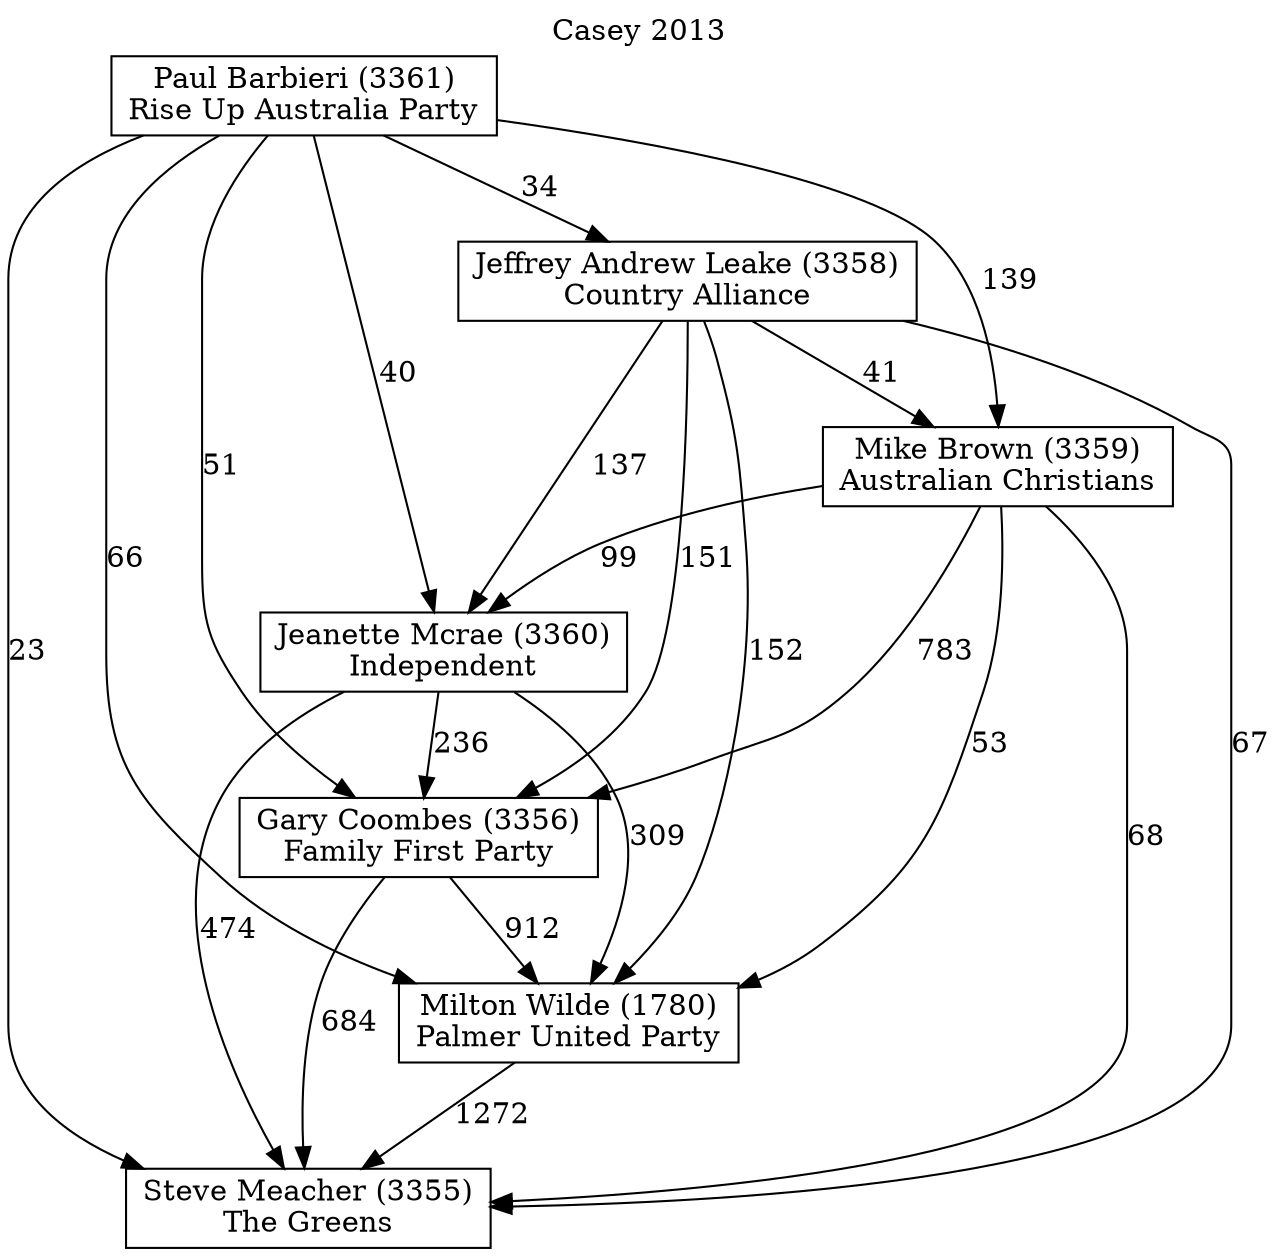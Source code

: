 // House preference flow
digraph "Steve Meacher (3355)_Casey_2013" {
	graph [label="Casey 2013" labelloc=t]
	node [shape=box]
	"Steve Meacher (3355)" [label="Steve Meacher (3355)
The Greens"]
	"Milton Wilde (1780)" [label="Milton Wilde (1780)
Palmer United Party"]
	"Gary Coombes (3356)" [label="Gary Coombes (3356)
Family First Party"]
	"Jeanette Mcrae (3360)" [label="Jeanette Mcrae (3360)
Independent"]
	"Mike Brown (3359)" [label="Mike Brown (3359)
Australian Christians"]
	"Jeffrey Andrew Leake (3358)" [label="Jeffrey Andrew Leake (3358)
Country Alliance"]
	"Paul Barbieri (3361)" [label="Paul Barbieri (3361)
Rise Up Australia Party"]
	"Steve Meacher (3355)" [label="Steve Meacher (3355)
The Greens"]
	"Gary Coombes (3356)" [label="Gary Coombes (3356)
Family First Party"]
	"Jeanette Mcrae (3360)" [label="Jeanette Mcrae (3360)
Independent"]
	"Mike Brown (3359)" [label="Mike Brown (3359)
Australian Christians"]
	"Jeffrey Andrew Leake (3358)" [label="Jeffrey Andrew Leake (3358)
Country Alliance"]
	"Paul Barbieri (3361)" [label="Paul Barbieri (3361)
Rise Up Australia Party"]
	"Steve Meacher (3355)" [label="Steve Meacher (3355)
The Greens"]
	"Jeanette Mcrae (3360)" [label="Jeanette Mcrae (3360)
Independent"]
	"Mike Brown (3359)" [label="Mike Brown (3359)
Australian Christians"]
	"Jeffrey Andrew Leake (3358)" [label="Jeffrey Andrew Leake (3358)
Country Alliance"]
	"Paul Barbieri (3361)" [label="Paul Barbieri (3361)
Rise Up Australia Party"]
	"Steve Meacher (3355)" [label="Steve Meacher (3355)
The Greens"]
	"Mike Brown (3359)" [label="Mike Brown (3359)
Australian Christians"]
	"Jeffrey Andrew Leake (3358)" [label="Jeffrey Andrew Leake (3358)
Country Alliance"]
	"Paul Barbieri (3361)" [label="Paul Barbieri (3361)
Rise Up Australia Party"]
	"Steve Meacher (3355)" [label="Steve Meacher (3355)
The Greens"]
	"Jeffrey Andrew Leake (3358)" [label="Jeffrey Andrew Leake (3358)
Country Alliance"]
	"Paul Barbieri (3361)" [label="Paul Barbieri (3361)
Rise Up Australia Party"]
	"Steve Meacher (3355)" [label="Steve Meacher (3355)
The Greens"]
	"Paul Barbieri (3361)" [label="Paul Barbieri (3361)
Rise Up Australia Party"]
	"Paul Barbieri (3361)" [label="Paul Barbieri (3361)
Rise Up Australia Party"]
	"Jeffrey Andrew Leake (3358)" [label="Jeffrey Andrew Leake (3358)
Country Alliance"]
	"Paul Barbieri (3361)" [label="Paul Barbieri (3361)
Rise Up Australia Party"]
	"Paul Barbieri (3361)" [label="Paul Barbieri (3361)
Rise Up Australia Party"]
	"Mike Brown (3359)" [label="Mike Brown (3359)
Australian Christians"]
	"Jeffrey Andrew Leake (3358)" [label="Jeffrey Andrew Leake (3358)
Country Alliance"]
	"Paul Barbieri (3361)" [label="Paul Barbieri (3361)
Rise Up Australia Party"]
	"Mike Brown (3359)" [label="Mike Brown (3359)
Australian Christians"]
	"Paul Barbieri (3361)" [label="Paul Barbieri (3361)
Rise Up Australia Party"]
	"Paul Barbieri (3361)" [label="Paul Barbieri (3361)
Rise Up Australia Party"]
	"Jeffrey Andrew Leake (3358)" [label="Jeffrey Andrew Leake (3358)
Country Alliance"]
	"Paul Barbieri (3361)" [label="Paul Barbieri (3361)
Rise Up Australia Party"]
	"Paul Barbieri (3361)" [label="Paul Barbieri (3361)
Rise Up Australia Party"]
	"Jeanette Mcrae (3360)" [label="Jeanette Mcrae (3360)
Independent"]
	"Mike Brown (3359)" [label="Mike Brown (3359)
Australian Christians"]
	"Jeffrey Andrew Leake (3358)" [label="Jeffrey Andrew Leake (3358)
Country Alliance"]
	"Paul Barbieri (3361)" [label="Paul Barbieri (3361)
Rise Up Australia Party"]
	"Jeanette Mcrae (3360)" [label="Jeanette Mcrae (3360)
Independent"]
	"Jeffrey Andrew Leake (3358)" [label="Jeffrey Andrew Leake (3358)
Country Alliance"]
	"Paul Barbieri (3361)" [label="Paul Barbieri (3361)
Rise Up Australia Party"]
	"Jeanette Mcrae (3360)" [label="Jeanette Mcrae (3360)
Independent"]
	"Paul Barbieri (3361)" [label="Paul Barbieri (3361)
Rise Up Australia Party"]
	"Paul Barbieri (3361)" [label="Paul Barbieri (3361)
Rise Up Australia Party"]
	"Jeffrey Andrew Leake (3358)" [label="Jeffrey Andrew Leake (3358)
Country Alliance"]
	"Paul Barbieri (3361)" [label="Paul Barbieri (3361)
Rise Up Australia Party"]
	"Paul Barbieri (3361)" [label="Paul Barbieri (3361)
Rise Up Australia Party"]
	"Mike Brown (3359)" [label="Mike Brown (3359)
Australian Christians"]
	"Jeffrey Andrew Leake (3358)" [label="Jeffrey Andrew Leake (3358)
Country Alliance"]
	"Paul Barbieri (3361)" [label="Paul Barbieri (3361)
Rise Up Australia Party"]
	"Mike Brown (3359)" [label="Mike Brown (3359)
Australian Christians"]
	"Paul Barbieri (3361)" [label="Paul Barbieri (3361)
Rise Up Australia Party"]
	"Paul Barbieri (3361)" [label="Paul Barbieri (3361)
Rise Up Australia Party"]
	"Jeffrey Andrew Leake (3358)" [label="Jeffrey Andrew Leake (3358)
Country Alliance"]
	"Paul Barbieri (3361)" [label="Paul Barbieri (3361)
Rise Up Australia Party"]
	"Paul Barbieri (3361)" [label="Paul Barbieri (3361)
Rise Up Australia Party"]
	"Gary Coombes (3356)" [label="Gary Coombes (3356)
Family First Party"]
	"Jeanette Mcrae (3360)" [label="Jeanette Mcrae (3360)
Independent"]
	"Mike Brown (3359)" [label="Mike Brown (3359)
Australian Christians"]
	"Jeffrey Andrew Leake (3358)" [label="Jeffrey Andrew Leake (3358)
Country Alliance"]
	"Paul Barbieri (3361)" [label="Paul Barbieri (3361)
Rise Up Australia Party"]
	"Gary Coombes (3356)" [label="Gary Coombes (3356)
Family First Party"]
	"Mike Brown (3359)" [label="Mike Brown (3359)
Australian Christians"]
	"Jeffrey Andrew Leake (3358)" [label="Jeffrey Andrew Leake (3358)
Country Alliance"]
	"Paul Barbieri (3361)" [label="Paul Barbieri (3361)
Rise Up Australia Party"]
	"Gary Coombes (3356)" [label="Gary Coombes (3356)
Family First Party"]
	"Jeffrey Andrew Leake (3358)" [label="Jeffrey Andrew Leake (3358)
Country Alliance"]
	"Paul Barbieri (3361)" [label="Paul Barbieri (3361)
Rise Up Australia Party"]
	"Gary Coombes (3356)" [label="Gary Coombes (3356)
Family First Party"]
	"Paul Barbieri (3361)" [label="Paul Barbieri (3361)
Rise Up Australia Party"]
	"Paul Barbieri (3361)" [label="Paul Barbieri (3361)
Rise Up Australia Party"]
	"Jeffrey Andrew Leake (3358)" [label="Jeffrey Andrew Leake (3358)
Country Alliance"]
	"Paul Barbieri (3361)" [label="Paul Barbieri (3361)
Rise Up Australia Party"]
	"Paul Barbieri (3361)" [label="Paul Barbieri (3361)
Rise Up Australia Party"]
	"Mike Brown (3359)" [label="Mike Brown (3359)
Australian Christians"]
	"Jeffrey Andrew Leake (3358)" [label="Jeffrey Andrew Leake (3358)
Country Alliance"]
	"Paul Barbieri (3361)" [label="Paul Barbieri (3361)
Rise Up Australia Party"]
	"Mike Brown (3359)" [label="Mike Brown (3359)
Australian Christians"]
	"Paul Barbieri (3361)" [label="Paul Barbieri (3361)
Rise Up Australia Party"]
	"Paul Barbieri (3361)" [label="Paul Barbieri (3361)
Rise Up Australia Party"]
	"Jeffrey Andrew Leake (3358)" [label="Jeffrey Andrew Leake (3358)
Country Alliance"]
	"Paul Barbieri (3361)" [label="Paul Barbieri (3361)
Rise Up Australia Party"]
	"Paul Barbieri (3361)" [label="Paul Barbieri (3361)
Rise Up Australia Party"]
	"Jeanette Mcrae (3360)" [label="Jeanette Mcrae (3360)
Independent"]
	"Mike Brown (3359)" [label="Mike Brown (3359)
Australian Christians"]
	"Jeffrey Andrew Leake (3358)" [label="Jeffrey Andrew Leake (3358)
Country Alliance"]
	"Paul Barbieri (3361)" [label="Paul Barbieri (3361)
Rise Up Australia Party"]
	"Jeanette Mcrae (3360)" [label="Jeanette Mcrae (3360)
Independent"]
	"Jeffrey Andrew Leake (3358)" [label="Jeffrey Andrew Leake (3358)
Country Alliance"]
	"Paul Barbieri (3361)" [label="Paul Barbieri (3361)
Rise Up Australia Party"]
	"Jeanette Mcrae (3360)" [label="Jeanette Mcrae (3360)
Independent"]
	"Paul Barbieri (3361)" [label="Paul Barbieri (3361)
Rise Up Australia Party"]
	"Paul Barbieri (3361)" [label="Paul Barbieri (3361)
Rise Up Australia Party"]
	"Jeffrey Andrew Leake (3358)" [label="Jeffrey Andrew Leake (3358)
Country Alliance"]
	"Paul Barbieri (3361)" [label="Paul Barbieri (3361)
Rise Up Australia Party"]
	"Paul Barbieri (3361)" [label="Paul Barbieri (3361)
Rise Up Australia Party"]
	"Mike Brown (3359)" [label="Mike Brown (3359)
Australian Christians"]
	"Jeffrey Andrew Leake (3358)" [label="Jeffrey Andrew Leake (3358)
Country Alliance"]
	"Paul Barbieri (3361)" [label="Paul Barbieri (3361)
Rise Up Australia Party"]
	"Mike Brown (3359)" [label="Mike Brown (3359)
Australian Christians"]
	"Paul Barbieri (3361)" [label="Paul Barbieri (3361)
Rise Up Australia Party"]
	"Paul Barbieri (3361)" [label="Paul Barbieri (3361)
Rise Up Australia Party"]
	"Jeffrey Andrew Leake (3358)" [label="Jeffrey Andrew Leake (3358)
Country Alliance"]
	"Paul Barbieri (3361)" [label="Paul Barbieri (3361)
Rise Up Australia Party"]
	"Paul Barbieri (3361)" [label="Paul Barbieri (3361)
Rise Up Australia Party"]
	"Milton Wilde (1780)" [label="Milton Wilde (1780)
Palmer United Party"]
	"Gary Coombes (3356)" [label="Gary Coombes (3356)
Family First Party"]
	"Jeanette Mcrae (3360)" [label="Jeanette Mcrae (3360)
Independent"]
	"Mike Brown (3359)" [label="Mike Brown (3359)
Australian Christians"]
	"Jeffrey Andrew Leake (3358)" [label="Jeffrey Andrew Leake (3358)
Country Alliance"]
	"Paul Barbieri (3361)" [label="Paul Barbieri (3361)
Rise Up Australia Party"]
	"Milton Wilde (1780)" [label="Milton Wilde (1780)
Palmer United Party"]
	"Jeanette Mcrae (3360)" [label="Jeanette Mcrae (3360)
Independent"]
	"Mike Brown (3359)" [label="Mike Brown (3359)
Australian Christians"]
	"Jeffrey Andrew Leake (3358)" [label="Jeffrey Andrew Leake (3358)
Country Alliance"]
	"Paul Barbieri (3361)" [label="Paul Barbieri (3361)
Rise Up Australia Party"]
	"Milton Wilde (1780)" [label="Milton Wilde (1780)
Palmer United Party"]
	"Mike Brown (3359)" [label="Mike Brown (3359)
Australian Christians"]
	"Jeffrey Andrew Leake (3358)" [label="Jeffrey Andrew Leake (3358)
Country Alliance"]
	"Paul Barbieri (3361)" [label="Paul Barbieri (3361)
Rise Up Australia Party"]
	"Milton Wilde (1780)" [label="Milton Wilde (1780)
Palmer United Party"]
	"Jeffrey Andrew Leake (3358)" [label="Jeffrey Andrew Leake (3358)
Country Alliance"]
	"Paul Barbieri (3361)" [label="Paul Barbieri (3361)
Rise Up Australia Party"]
	"Milton Wilde (1780)" [label="Milton Wilde (1780)
Palmer United Party"]
	"Paul Barbieri (3361)" [label="Paul Barbieri (3361)
Rise Up Australia Party"]
	"Paul Barbieri (3361)" [label="Paul Barbieri (3361)
Rise Up Australia Party"]
	"Jeffrey Andrew Leake (3358)" [label="Jeffrey Andrew Leake (3358)
Country Alliance"]
	"Paul Barbieri (3361)" [label="Paul Barbieri (3361)
Rise Up Australia Party"]
	"Paul Barbieri (3361)" [label="Paul Barbieri (3361)
Rise Up Australia Party"]
	"Mike Brown (3359)" [label="Mike Brown (3359)
Australian Christians"]
	"Jeffrey Andrew Leake (3358)" [label="Jeffrey Andrew Leake (3358)
Country Alliance"]
	"Paul Barbieri (3361)" [label="Paul Barbieri (3361)
Rise Up Australia Party"]
	"Mike Brown (3359)" [label="Mike Brown (3359)
Australian Christians"]
	"Paul Barbieri (3361)" [label="Paul Barbieri (3361)
Rise Up Australia Party"]
	"Paul Barbieri (3361)" [label="Paul Barbieri (3361)
Rise Up Australia Party"]
	"Jeffrey Andrew Leake (3358)" [label="Jeffrey Andrew Leake (3358)
Country Alliance"]
	"Paul Barbieri (3361)" [label="Paul Barbieri (3361)
Rise Up Australia Party"]
	"Paul Barbieri (3361)" [label="Paul Barbieri (3361)
Rise Up Australia Party"]
	"Jeanette Mcrae (3360)" [label="Jeanette Mcrae (3360)
Independent"]
	"Mike Brown (3359)" [label="Mike Brown (3359)
Australian Christians"]
	"Jeffrey Andrew Leake (3358)" [label="Jeffrey Andrew Leake (3358)
Country Alliance"]
	"Paul Barbieri (3361)" [label="Paul Barbieri (3361)
Rise Up Australia Party"]
	"Jeanette Mcrae (3360)" [label="Jeanette Mcrae (3360)
Independent"]
	"Jeffrey Andrew Leake (3358)" [label="Jeffrey Andrew Leake (3358)
Country Alliance"]
	"Paul Barbieri (3361)" [label="Paul Barbieri (3361)
Rise Up Australia Party"]
	"Jeanette Mcrae (3360)" [label="Jeanette Mcrae (3360)
Independent"]
	"Paul Barbieri (3361)" [label="Paul Barbieri (3361)
Rise Up Australia Party"]
	"Paul Barbieri (3361)" [label="Paul Barbieri (3361)
Rise Up Australia Party"]
	"Jeffrey Andrew Leake (3358)" [label="Jeffrey Andrew Leake (3358)
Country Alliance"]
	"Paul Barbieri (3361)" [label="Paul Barbieri (3361)
Rise Up Australia Party"]
	"Paul Barbieri (3361)" [label="Paul Barbieri (3361)
Rise Up Australia Party"]
	"Mike Brown (3359)" [label="Mike Brown (3359)
Australian Christians"]
	"Jeffrey Andrew Leake (3358)" [label="Jeffrey Andrew Leake (3358)
Country Alliance"]
	"Paul Barbieri (3361)" [label="Paul Barbieri (3361)
Rise Up Australia Party"]
	"Mike Brown (3359)" [label="Mike Brown (3359)
Australian Christians"]
	"Paul Barbieri (3361)" [label="Paul Barbieri (3361)
Rise Up Australia Party"]
	"Paul Barbieri (3361)" [label="Paul Barbieri (3361)
Rise Up Australia Party"]
	"Jeffrey Andrew Leake (3358)" [label="Jeffrey Andrew Leake (3358)
Country Alliance"]
	"Paul Barbieri (3361)" [label="Paul Barbieri (3361)
Rise Up Australia Party"]
	"Paul Barbieri (3361)" [label="Paul Barbieri (3361)
Rise Up Australia Party"]
	"Gary Coombes (3356)" [label="Gary Coombes (3356)
Family First Party"]
	"Jeanette Mcrae (3360)" [label="Jeanette Mcrae (3360)
Independent"]
	"Mike Brown (3359)" [label="Mike Brown (3359)
Australian Christians"]
	"Jeffrey Andrew Leake (3358)" [label="Jeffrey Andrew Leake (3358)
Country Alliance"]
	"Paul Barbieri (3361)" [label="Paul Barbieri (3361)
Rise Up Australia Party"]
	"Gary Coombes (3356)" [label="Gary Coombes (3356)
Family First Party"]
	"Mike Brown (3359)" [label="Mike Brown (3359)
Australian Christians"]
	"Jeffrey Andrew Leake (3358)" [label="Jeffrey Andrew Leake (3358)
Country Alliance"]
	"Paul Barbieri (3361)" [label="Paul Barbieri (3361)
Rise Up Australia Party"]
	"Gary Coombes (3356)" [label="Gary Coombes (3356)
Family First Party"]
	"Jeffrey Andrew Leake (3358)" [label="Jeffrey Andrew Leake (3358)
Country Alliance"]
	"Paul Barbieri (3361)" [label="Paul Barbieri (3361)
Rise Up Australia Party"]
	"Gary Coombes (3356)" [label="Gary Coombes (3356)
Family First Party"]
	"Paul Barbieri (3361)" [label="Paul Barbieri (3361)
Rise Up Australia Party"]
	"Paul Barbieri (3361)" [label="Paul Barbieri (3361)
Rise Up Australia Party"]
	"Jeffrey Andrew Leake (3358)" [label="Jeffrey Andrew Leake (3358)
Country Alliance"]
	"Paul Barbieri (3361)" [label="Paul Barbieri (3361)
Rise Up Australia Party"]
	"Paul Barbieri (3361)" [label="Paul Barbieri (3361)
Rise Up Australia Party"]
	"Mike Brown (3359)" [label="Mike Brown (3359)
Australian Christians"]
	"Jeffrey Andrew Leake (3358)" [label="Jeffrey Andrew Leake (3358)
Country Alliance"]
	"Paul Barbieri (3361)" [label="Paul Barbieri (3361)
Rise Up Australia Party"]
	"Mike Brown (3359)" [label="Mike Brown (3359)
Australian Christians"]
	"Paul Barbieri (3361)" [label="Paul Barbieri (3361)
Rise Up Australia Party"]
	"Paul Barbieri (3361)" [label="Paul Barbieri (3361)
Rise Up Australia Party"]
	"Jeffrey Andrew Leake (3358)" [label="Jeffrey Andrew Leake (3358)
Country Alliance"]
	"Paul Barbieri (3361)" [label="Paul Barbieri (3361)
Rise Up Australia Party"]
	"Paul Barbieri (3361)" [label="Paul Barbieri (3361)
Rise Up Australia Party"]
	"Jeanette Mcrae (3360)" [label="Jeanette Mcrae (3360)
Independent"]
	"Mike Brown (3359)" [label="Mike Brown (3359)
Australian Christians"]
	"Jeffrey Andrew Leake (3358)" [label="Jeffrey Andrew Leake (3358)
Country Alliance"]
	"Paul Barbieri (3361)" [label="Paul Barbieri (3361)
Rise Up Australia Party"]
	"Jeanette Mcrae (3360)" [label="Jeanette Mcrae (3360)
Independent"]
	"Jeffrey Andrew Leake (3358)" [label="Jeffrey Andrew Leake (3358)
Country Alliance"]
	"Paul Barbieri (3361)" [label="Paul Barbieri (3361)
Rise Up Australia Party"]
	"Jeanette Mcrae (3360)" [label="Jeanette Mcrae (3360)
Independent"]
	"Paul Barbieri (3361)" [label="Paul Barbieri (3361)
Rise Up Australia Party"]
	"Paul Barbieri (3361)" [label="Paul Barbieri (3361)
Rise Up Australia Party"]
	"Jeffrey Andrew Leake (3358)" [label="Jeffrey Andrew Leake (3358)
Country Alliance"]
	"Paul Barbieri (3361)" [label="Paul Barbieri (3361)
Rise Up Australia Party"]
	"Paul Barbieri (3361)" [label="Paul Barbieri (3361)
Rise Up Australia Party"]
	"Mike Brown (3359)" [label="Mike Brown (3359)
Australian Christians"]
	"Jeffrey Andrew Leake (3358)" [label="Jeffrey Andrew Leake (3358)
Country Alliance"]
	"Paul Barbieri (3361)" [label="Paul Barbieri (3361)
Rise Up Australia Party"]
	"Mike Brown (3359)" [label="Mike Brown (3359)
Australian Christians"]
	"Paul Barbieri (3361)" [label="Paul Barbieri (3361)
Rise Up Australia Party"]
	"Paul Barbieri (3361)" [label="Paul Barbieri (3361)
Rise Up Australia Party"]
	"Jeffrey Andrew Leake (3358)" [label="Jeffrey Andrew Leake (3358)
Country Alliance"]
	"Paul Barbieri (3361)" [label="Paul Barbieri (3361)
Rise Up Australia Party"]
	"Paul Barbieri (3361)" [label="Paul Barbieri (3361)
Rise Up Australia Party"]
	"Milton Wilde (1780)" -> "Steve Meacher (3355)" [label=1272]
	"Gary Coombes (3356)" -> "Milton Wilde (1780)" [label=912]
	"Jeanette Mcrae (3360)" -> "Gary Coombes (3356)" [label=236]
	"Mike Brown (3359)" -> "Jeanette Mcrae (3360)" [label=99]
	"Jeffrey Andrew Leake (3358)" -> "Mike Brown (3359)" [label=41]
	"Paul Barbieri (3361)" -> "Jeffrey Andrew Leake (3358)" [label=34]
	"Gary Coombes (3356)" -> "Steve Meacher (3355)" [label=684]
	"Jeanette Mcrae (3360)" -> "Steve Meacher (3355)" [label=474]
	"Mike Brown (3359)" -> "Steve Meacher (3355)" [label=68]
	"Jeffrey Andrew Leake (3358)" -> "Steve Meacher (3355)" [label=67]
	"Paul Barbieri (3361)" -> "Steve Meacher (3355)" [label=23]
	"Paul Barbieri (3361)" -> "Mike Brown (3359)" [label=139]
	"Jeffrey Andrew Leake (3358)" -> "Jeanette Mcrae (3360)" [label=137]
	"Paul Barbieri (3361)" -> "Jeanette Mcrae (3360)" [label=40]
	"Mike Brown (3359)" -> "Gary Coombes (3356)" [label=783]
	"Jeffrey Andrew Leake (3358)" -> "Gary Coombes (3356)" [label=151]
	"Paul Barbieri (3361)" -> "Gary Coombes (3356)" [label=51]
	"Jeanette Mcrae (3360)" -> "Milton Wilde (1780)" [label=309]
	"Mike Brown (3359)" -> "Milton Wilde (1780)" [label=53]
	"Jeffrey Andrew Leake (3358)" -> "Milton Wilde (1780)" [label=152]
	"Paul Barbieri (3361)" -> "Milton Wilde (1780)" [label=66]
}
